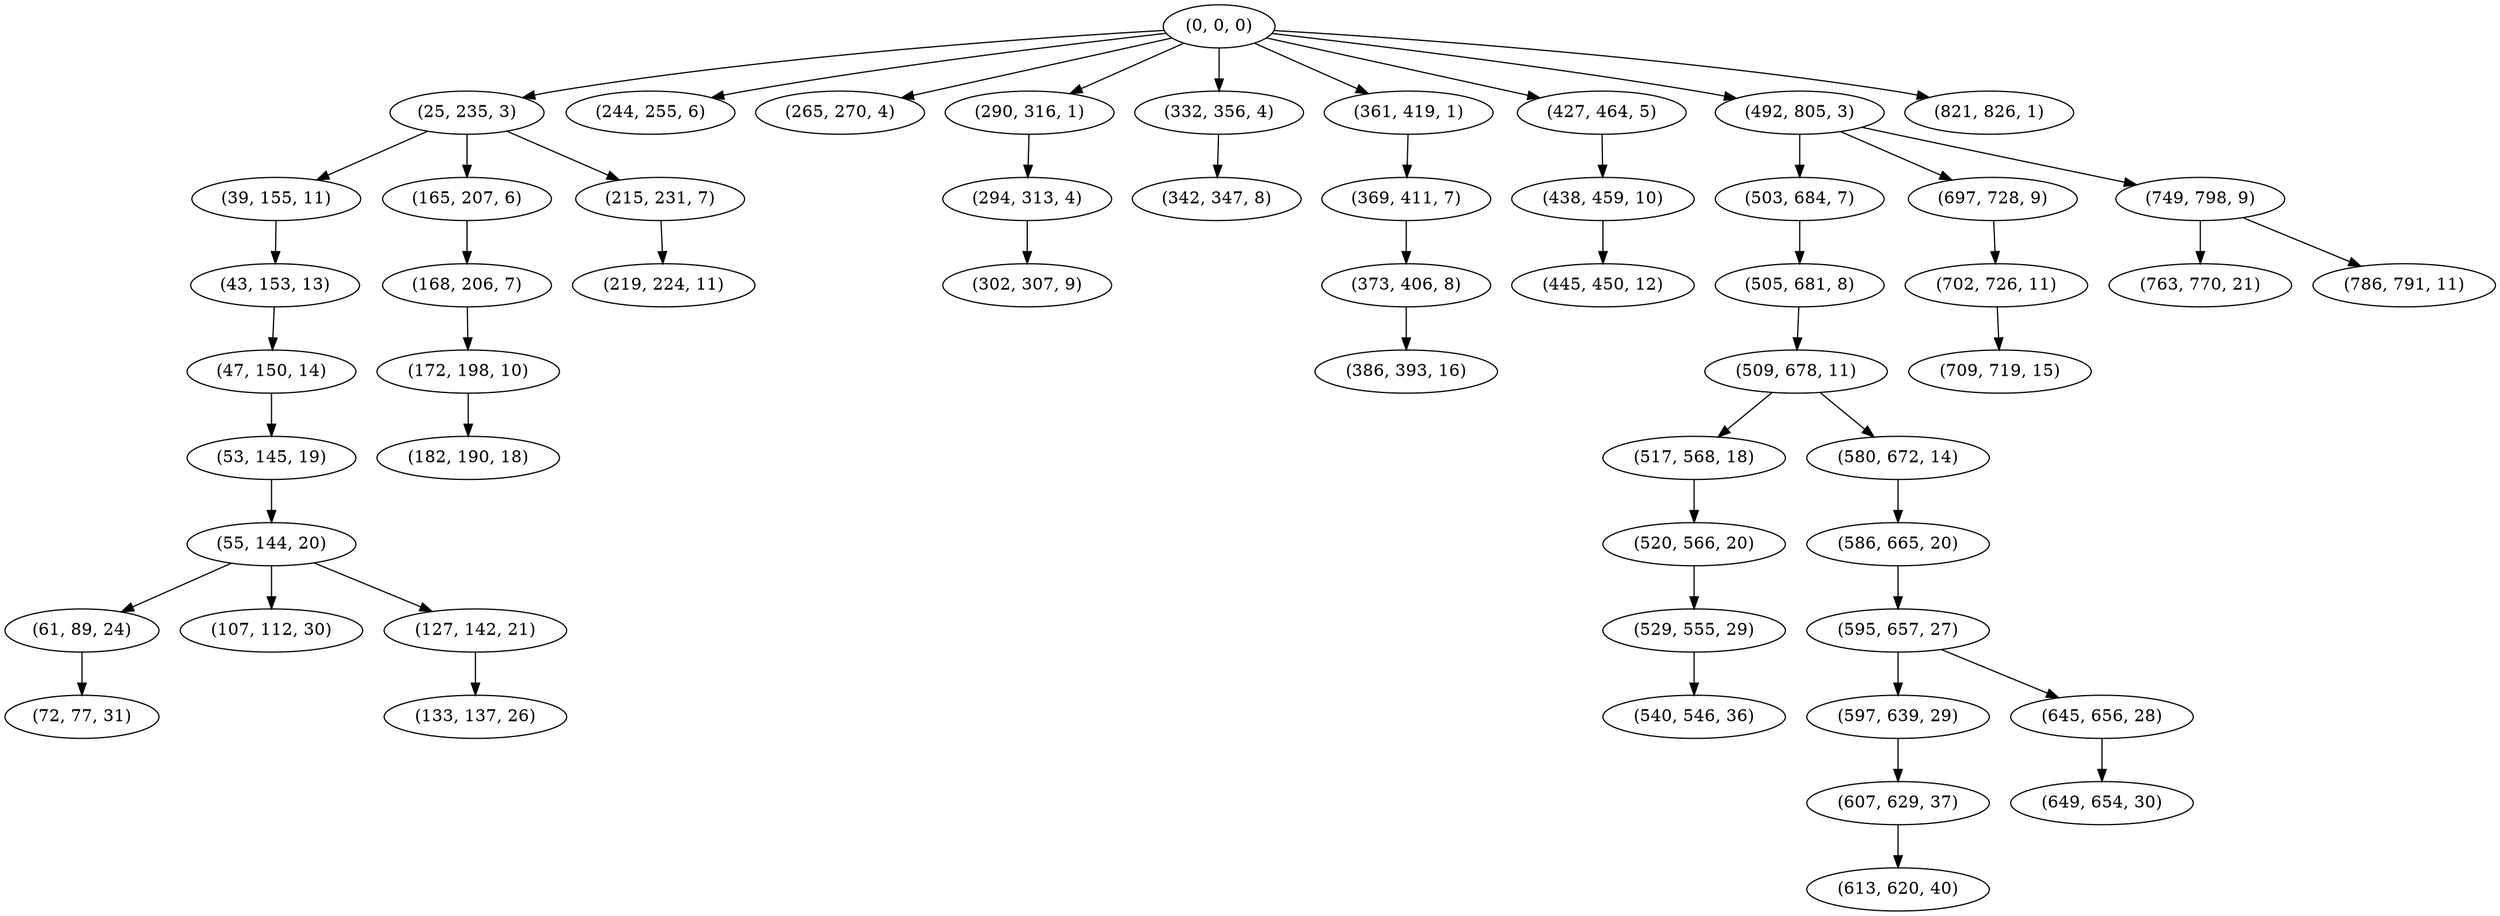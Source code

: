 digraph tree {
    "(0, 0, 0)";
    "(25, 235, 3)";
    "(39, 155, 11)";
    "(43, 153, 13)";
    "(47, 150, 14)";
    "(53, 145, 19)";
    "(55, 144, 20)";
    "(61, 89, 24)";
    "(72, 77, 31)";
    "(107, 112, 30)";
    "(127, 142, 21)";
    "(133, 137, 26)";
    "(165, 207, 6)";
    "(168, 206, 7)";
    "(172, 198, 10)";
    "(182, 190, 18)";
    "(215, 231, 7)";
    "(219, 224, 11)";
    "(244, 255, 6)";
    "(265, 270, 4)";
    "(290, 316, 1)";
    "(294, 313, 4)";
    "(302, 307, 9)";
    "(332, 356, 4)";
    "(342, 347, 8)";
    "(361, 419, 1)";
    "(369, 411, 7)";
    "(373, 406, 8)";
    "(386, 393, 16)";
    "(427, 464, 5)";
    "(438, 459, 10)";
    "(445, 450, 12)";
    "(492, 805, 3)";
    "(503, 684, 7)";
    "(505, 681, 8)";
    "(509, 678, 11)";
    "(517, 568, 18)";
    "(520, 566, 20)";
    "(529, 555, 29)";
    "(540, 546, 36)";
    "(580, 672, 14)";
    "(586, 665, 20)";
    "(595, 657, 27)";
    "(597, 639, 29)";
    "(607, 629, 37)";
    "(613, 620, 40)";
    "(645, 656, 28)";
    "(649, 654, 30)";
    "(697, 728, 9)";
    "(702, 726, 11)";
    "(709, 719, 15)";
    "(749, 798, 9)";
    "(763, 770, 21)";
    "(786, 791, 11)";
    "(821, 826, 1)";
    "(0, 0, 0)" -> "(25, 235, 3)";
    "(0, 0, 0)" -> "(244, 255, 6)";
    "(0, 0, 0)" -> "(265, 270, 4)";
    "(0, 0, 0)" -> "(290, 316, 1)";
    "(0, 0, 0)" -> "(332, 356, 4)";
    "(0, 0, 0)" -> "(361, 419, 1)";
    "(0, 0, 0)" -> "(427, 464, 5)";
    "(0, 0, 0)" -> "(492, 805, 3)";
    "(0, 0, 0)" -> "(821, 826, 1)";
    "(25, 235, 3)" -> "(39, 155, 11)";
    "(25, 235, 3)" -> "(165, 207, 6)";
    "(25, 235, 3)" -> "(215, 231, 7)";
    "(39, 155, 11)" -> "(43, 153, 13)";
    "(43, 153, 13)" -> "(47, 150, 14)";
    "(47, 150, 14)" -> "(53, 145, 19)";
    "(53, 145, 19)" -> "(55, 144, 20)";
    "(55, 144, 20)" -> "(61, 89, 24)";
    "(55, 144, 20)" -> "(107, 112, 30)";
    "(55, 144, 20)" -> "(127, 142, 21)";
    "(61, 89, 24)" -> "(72, 77, 31)";
    "(127, 142, 21)" -> "(133, 137, 26)";
    "(165, 207, 6)" -> "(168, 206, 7)";
    "(168, 206, 7)" -> "(172, 198, 10)";
    "(172, 198, 10)" -> "(182, 190, 18)";
    "(215, 231, 7)" -> "(219, 224, 11)";
    "(290, 316, 1)" -> "(294, 313, 4)";
    "(294, 313, 4)" -> "(302, 307, 9)";
    "(332, 356, 4)" -> "(342, 347, 8)";
    "(361, 419, 1)" -> "(369, 411, 7)";
    "(369, 411, 7)" -> "(373, 406, 8)";
    "(373, 406, 8)" -> "(386, 393, 16)";
    "(427, 464, 5)" -> "(438, 459, 10)";
    "(438, 459, 10)" -> "(445, 450, 12)";
    "(492, 805, 3)" -> "(503, 684, 7)";
    "(492, 805, 3)" -> "(697, 728, 9)";
    "(492, 805, 3)" -> "(749, 798, 9)";
    "(503, 684, 7)" -> "(505, 681, 8)";
    "(505, 681, 8)" -> "(509, 678, 11)";
    "(509, 678, 11)" -> "(517, 568, 18)";
    "(509, 678, 11)" -> "(580, 672, 14)";
    "(517, 568, 18)" -> "(520, 566, 20)";
    "(520, 566, 20)" -> "(529, 555, 29)";
    "(529, 555, 29)" -> "(540, 546, 36)";
    "(580, 672, 14)" -> "(586, 665, 20)";
    "(586, 665, 20)" -> "(595, 657, 27)";
    "(595, 657, 27)" -> "(597, 639, 29)";
    "(595, 657, 27)" -> "(645, 656, 28)";
    "(597, 639, 29)" -> "(607, 629, 37)";
    "(607, 629, 37)" -> "(613, 620, 40)";
    "(645, 656, 28)" -> "(649, 654, 30)";
    "(697, 728, 9)" -> "(702, 726, 11)";
    "(702, 726, 11)" -> "(709, 719, 15)";
    "(749, 798, 9)" -> "(763, 770, 21)";
    "(749, 798, 9)" -> "(786, 791, 11)";
}
